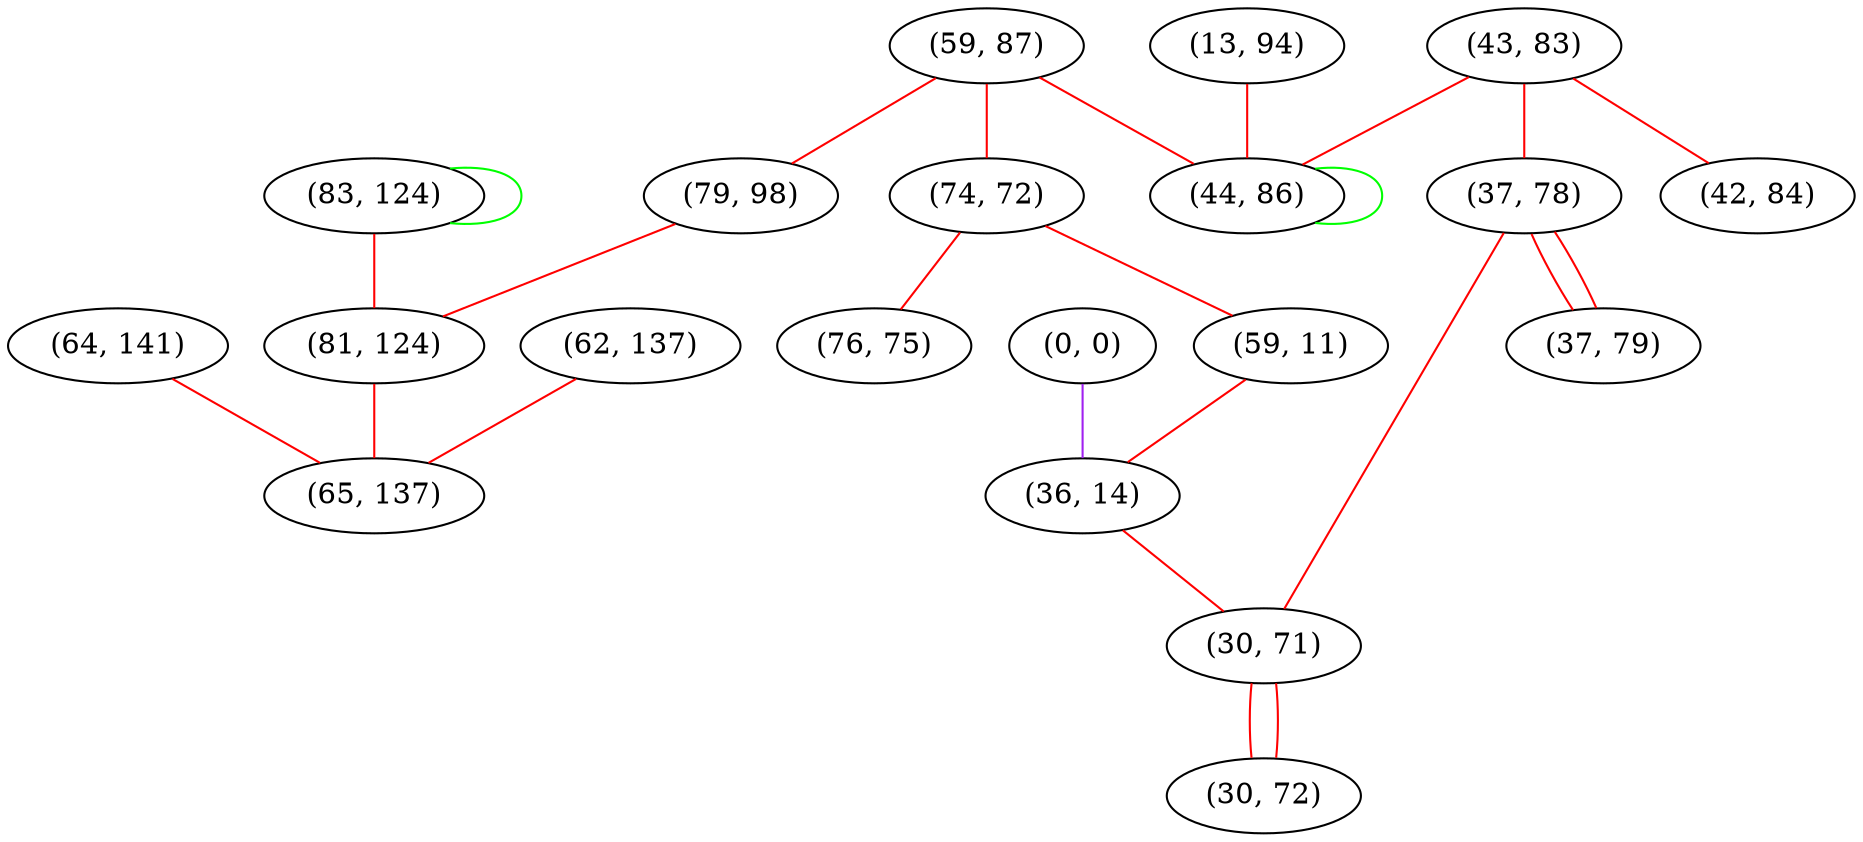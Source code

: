 graph "" {
"(59, 87)";
"(0, 0)";
"(83, 124)";
"(79, 98)";
"(81, 124)";
"(74, 72)";
"(59, 11)";
"(62, 137)";
"(64, 141)";
"(36, 14)";
"(43, 83)";
"(37, 78)";
"(37, 79)";
"(42, 84)";
"(76, 75)";
"(13, 94)";
"(30, 71)";
"(44, 86)";
"(30, 72)";
"(65, 137)";
"(59, 87)" -- "(74, 72)"  [color=red, key=0, weight=1];
"(59, 87)" -- "(44, 86)"  [color=red, key=0, weight=1];
"(59, 87)" -- "(79, 98)"  [color=red, key=0, weight=1];
"(0, 0)" -- "(36, 14)"  [color=purple, key=0, weight=4];
"(83, 124)" -- "(83, 124)"  [color=green, key=0, weight=2];
"(83, 124)" -- "(81, 124)"  [color=red, key=0, weight=1];
"(79, 98)" -- "(81, 124)"  [color=red, key=0, weight=1];
"(81, 124)" -- "(65, 137)"  [color=red, key=0, weight=1];
"(74, 72)" -- "(59, 11)"  [color=red, key=0, weight=1];
"(74, 72)" -- "(76, 75)"  [color=red, key=0, weight=1];
"(59, 11)" -- "(36, 14)"  [color=red, key=0, weight=1];
"(62, 137)" -- "(65, 137)"  [color=red, key=0, weight=1];
"(64, 141)" -- "(65, 137)"  [color=red, key=0, weight=1];
"(36, 14)" -- "(30, 71)"  [color=red, key=0, weight=1];
"(43, 83)" -- "(37, 78)"  [color=red, key=0, weight=1];
"(43, 83)" -- "(44, 86)"  [color=red, key=0, weight=1];
"(43, 83)" -- "(42, 84)"  [color=red, key=0, weight=1];
"(37, 78)" -- "(37, 79)"  [color=red, key=0, weight=1];
"(37, 78)" -- "(37, 79)"  [color=red, key=1, weight=1];
"(37, 78)" -- "(30, 71)"  [color=red, key=0, weight=1];
"(13, 94)" -- "(44, 86)"  [color=red, key=0, weight=1];
"(30, 71)" -- "(30, 72)"  [color=red, key=0, weight=1];
"(30, 71)" -- "(30, 72)"  [color=red, key=1, weight=1];
"(44, 86)" -- "(44, 86)"  [color=green, key=0, weight=2];
}
